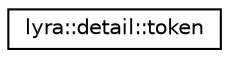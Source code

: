 digraph "Graphical Class Hierarchy"
{
 // INTERACTIVE_SVG=YES
 // LATEX_PDF_SIZE
  edge [fontname="Helvetica",fontsize="10",labelfontname="Helvetica",labelfontsize="10"];
  node [fontname="Helvetica",fontsize="10",shape=record];
  rankdir="LR";
  Node0 [label="lyra::detail::token",height=0.2,width=0.4,color="black", fillcolor="white", style="filled",URL="$structlyra_1_1detail_1_1token.html",tooltip=" "];
}
